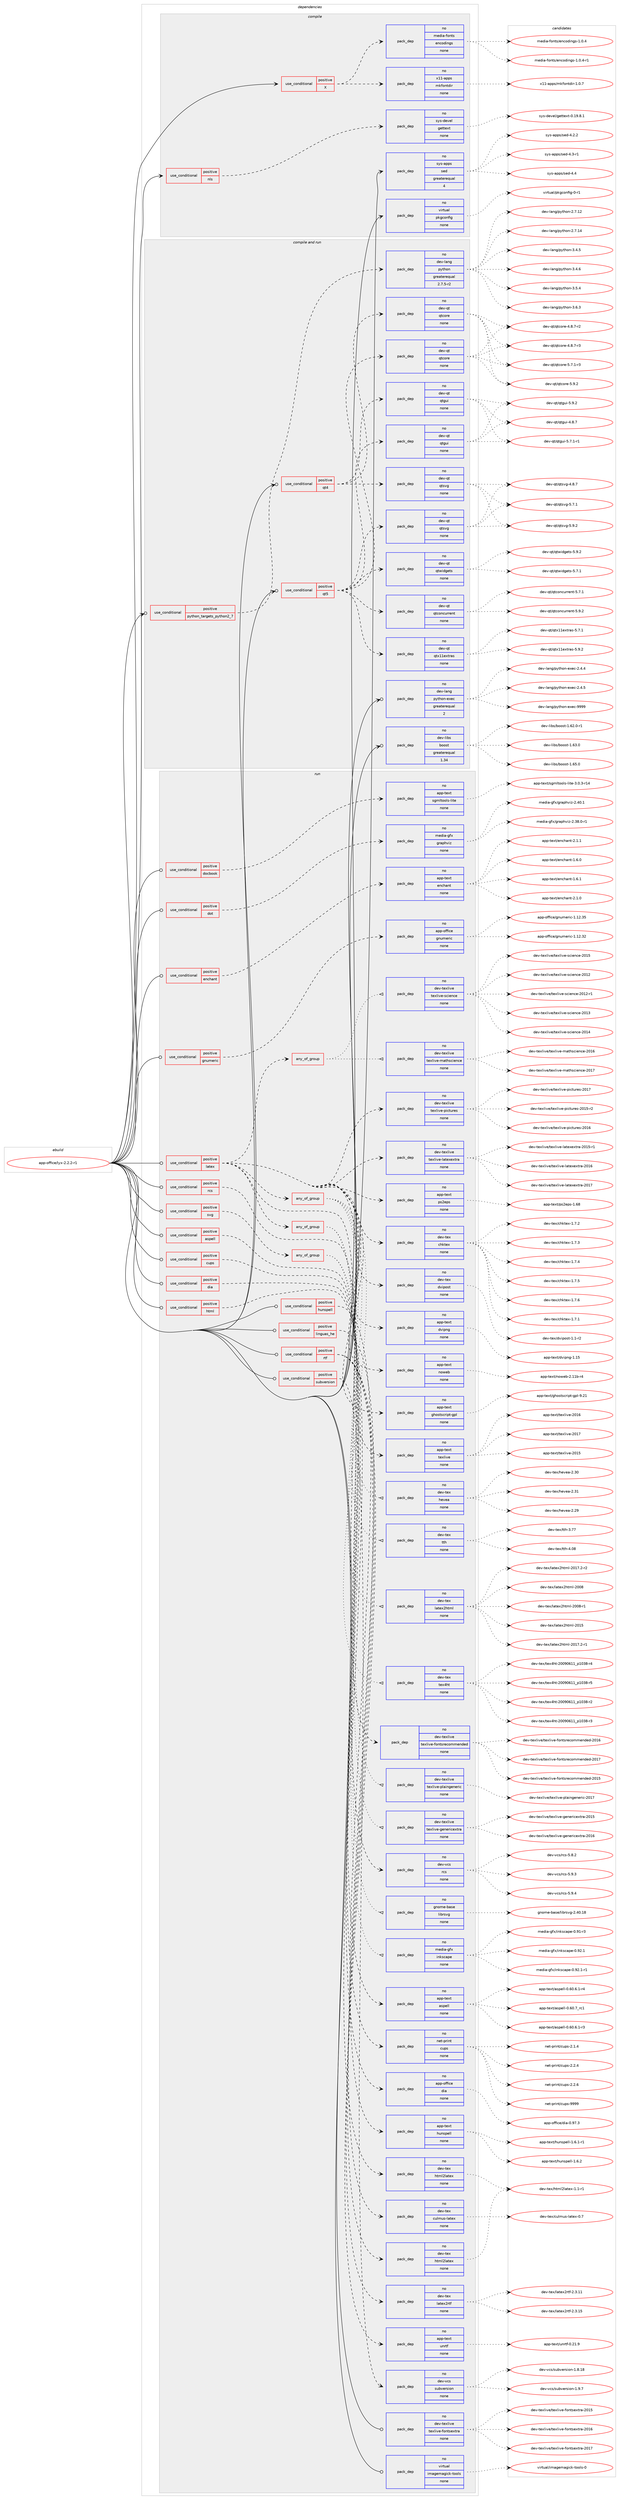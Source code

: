 digraph prolog {

# *************
# Graph options
# *************

newrank=true;
concentrate=true;
compound=true;
graph [rankdir=LR,fontname=Helvetica,fontsize=10,ranksep=1.5];#, ranksep=2.5, nodesep=0.2];
edge  [arrowhead=vee];
node  [fontname=Helvetica,fontsize=10];

# **********
# The ebuild
# **********

subgraph cluster_leftcol {
color=gray;
rank=same;
label=<<i>ebuild</i>>;
id [label="app-office/lyx-2.2.2-r1", color=red, width=4, href="../app-office/lyx-2.2.2-r1.svg"];
}

# ****************
# The dependencies
# ****************

subgraph cluster_midcol {
color=gray;
label=<<i>dependencies</i>>;
subgraph cluster_compile {
fillcolor="#eeeeee";
style=filled;
label=<<i>compile</i>>;
subgraph cond13557 {
dependency51737 [label=<<TABLE BORDER="0" CELLBORDER="1" CELLSPACING="0" CELLPADDING="4"><TR><TD ROWSPAN="3" CELLPADDING="10">use_conditional</TD></TR><TR><TD>positive</TD></TR><TR><TD>X</TD></TR></TABLE>>, shape=none, color=red];
subgraph pack37271 {
dependency51738 [label=<<TABLE BORDER="0" CELLBORDER="1" CELLSPACING="0" CELLPADDING="4" WIDTH="220"><TR><TD ROWSPAN="6" CELLPADDING="30">pack_dep</TD></TR><TR><TD WIDTH="110">no</TD></TR><TR><TD>x11-apps</TD></TR><TR><TD>mkfontdir</TD></TR><TR><TD>none</TD></TR><TR><TD></TD></TR></TABLE>>, shape=none, color=blue];
}
dependency51737:e -> dependency51738:w [weight=20,style="dashed",arrowhead="vee"];
subgraph pack37272 {
dependency51739 [label=<<TABLE BORDER="0" CELLBORDER="1" CELLSPACING="0" CELLPADDING="4" WIDTH="220"><TR><TD ROWSPAN="6" CELLPADDING="30">pack_dep</TD></TR><TR><TD WIDTH="110">no</TD></TR><TR><TD>media-fonts</TD></TR><TR><TD>encodings</TD></TR><TR><TD>none</TD></TR><TR><TD></TD></TR></TABLE>>, shape=none, color=blue];
}
dependency51737:e -> dependency51739:w [weight=20,style="dashed",arrowhead="vee"];
}
id:e -> dependency51737:w [weight=20,style="solid",arrowhead="vee"];
subgraph cond13558 {
dependency51740 [label=<<TABLE BORDER="0" CELLBORDER="1" CELLSPACING="0" CELLPADDING="4"><TR><TD ROWSPAN="3" CELLPADDING="10">use_conditional</TD></TR><TR><TD>positive</TD></TR><TR><TD>nls</TD></TR></TABLE>>, shape=none, color=red];
subgraph pack37273 {
dependency51741 [label=<<TABLE BORDER="0" CELLBORDER="1" CELLSPACING="0" CELLPADDING="4" WIDTH="220"><TR><TD ROWSPAN="6" CELLPADDING="30">pack_dep</TD></TR><TR><TD WIDTH="110">no</TD></TR><TR><TD>sys-devel</TD></TR><TR><TD>gettext</TD></TR><TR><TD>none</TD></TR><TR><TD></TD></TR></TABLE>>, shape=none, color=blue];
}
dependency51740:e -> dependency51741:w [weight=20,style="dashed",arrowhead="vee"];
}
id:e -> dependency51740:w [weight=20,style="solid",arrowhead="vee"];
subgraph pack37274 {
dependency51742 [label=<<TABLE BORDER="0" CELLBORDER="1" CELLSPACING="0" CELLPADDING="4" WIDTH="220"><TR><TD ROWSPAN="6" CELLPADDING="30">pack_dep</TD></TR><TR><TD WIDTH="110">no</TD></TR><TR><TD>sys-apps</TD></TR><TR><TD>sed</TD></TR><TR><TD>greaterequal</TD></TR><TR><TD>4</TD></TR></TABLE>>, shape=none, color=blue];
}
id:e -> dependency51742:w [weight=20,style="solid",arrowhead="vee"];
subgraph pack37275 {
dependency51743 [label=<<TABLE BORDER="0" CELLBORDER="1" CELLSPACING="0" CELLPADDING="4" WIDTH="220"><TR><TD ROWSPAN="6" CELLPADDING="30">pack_dep</TD></TR><TR><TD WIDTH="110">no</TD></TR><TR><TD>virtual</TD></TR><TR><TD>pkgconfig</TD></TR><TR><TD>none</TD></TR><TR><TD></TD></TR></TABLE>>, shape=none, color=blue];
}
id:e -> dependency51743:w [weight=20,style="solid",arrowhead="vee"];
}
subgraph cluster_compileandrun {
fillcolor="#eeeeee";
style=filled;
label=<<i>compile and run</i>>;
subgraph cond13559 {
dependency51744 [label=<<TABLE BORDER="0" CELLBORDER="1" CELLSPACING="0" CELLPADDING="4"><TR><TD ROWSPAN="3" CELLPADDING="10">use_conditional</TD></TR><TR><TD>positive</TD></TR><TR><TD>python_targets_python2_7</TD></TR></TABLE>>, shape=none, color=red];
subgraph pack37276 {
dependency51745 [label=<<TABLE BORDER="0" CELLBORDER="1" CELLSPACING="0" CELLPADDING="4" WIDTH="220"><TR><TD ROWSPAN="6" CELLPADDING="30">pack_dep</TD></TR><TR><TD WIDTH="110">no</TD></TR><TR><TD>dev-lang</TD></TR><TR><TD>python</TD></TR><TR><TD>greaterequal</TD></TR><TR><TD>2.7.5-r2</TD></TR></TABLE>>, shape=none, color=blue];
}
dependency51744:e -> dependency51745:w [weight=20,style="dashed",arrowhead="vee"];
}
id:e -> dependency51744:w [weight=20,style="solid",arrowhead="odotvee"];
subgraph cond13560 {
dependency51746 [label=<<TABLE BORDER="0" CELLBORDER="1" CELLSPACING="0" CELLPADDING="4"><TR><TD ROWSPAN="3" CELLPADDING="10">use_conditional</TD></TR><TR><TD>positive</TD></TR><TR><TD>qt4</TD></TR></TABLE>>, shape=none, color=red];
subgraph pack37277 {
dependency51747 [label=<<TABLE BORDER="0" CELLBORDER="1" CELLSPACING="0" CELLPADDING="4" WIDTH="220"><TR><TD ROWSPAN="6" CELLPADDING="30">pack_dep</TD></TR><TR><TD WIDTH="110">no</TD></TR><TR><TD>dev-qt</TD></TR><TR><TD>qtgui</TD></TR><TR><TD>none</TD></TR><TR><TD></TD></TR></TABLE>>, shape=none, color=blue];
}
dependency51746:e -> dependency51747:w [weight=20,style="dashed",arrowhead="vee"];
subgraph pack37278 {
dependency51748 [label=<<TABLE BORDER="0" CELLBORDER="1" CELLSPACING="0" CELLPADDING="4" WIDTH="220"><TR><TD ROWSPAN="6" CELLPADDING="30">pack_dep</TD></TR><TR><TD WIDTH="110">no</TD></TR><TR><TD>dev-qt</TD></TR><TR><TD>qtcore</TD></TR><TR><TD>none</TD></TR><TR><TD></TD></TR></TABLE>>, shape=none, color=blue];
}
dependency51746:e -> dependency51748:w [weight=20,style="dashed",arrowhead="vee"];
subgraph pack37279 {
dependency51749 [label=<<TABLE BORDER="0" CELLBORDER="1" CELLSPACING="0" CELLPADDING="4" WIDTH="220"><TR><TD ROWSPAN="6" CELLPADDING="30">pack_dep</TD></TR><TR><TD WIDTH="110">no</TD></TR><TR><TD>dev-qt</TD></TR><TR><TD>qtsvg</TD></TR><TR><TD>none</TD></TR><TR><TD></TD></TR></TABLE>>, shape=none, color=blue];
}
dependency51746:e -> dependency51749:w [weight=20,style="dashed",arrowhead="vee"];
}
id:e -> dependency51746:w [weight=20,style="solid",arrowhead="odotvee"];
subgraph cond13561 {
dependency51750 [label=<<TABLE BORDER="0" CELLBORDER="1" CELLSPACING="0" CELLPADDING="4"><TR><TD ROWSPAN="3" CELLPADDING="10">use_conditional</TD></TR><TR><TD>positive</TD></TR><TR><TD>qt5</TD></TR></TABLE>>, shape=none, color=red];
subgraph pack37280 {
dependency51751 [label=<<TABLE BORDER="0" CELLBORDER="1" CELLSPACING="0" CELLPADDING="4" WIDTH="220"><TR><TD ROWSPAN="6" CELLPADDING="30">pack_dep</TD></TR><TR><TD WIDTH="110">no</TD></TR><TR><TD>dev-qt</TD></TR><TR><TD>qtgui</TD></TR><TR><TD>none</TD></TR><TR><TD></TD></TR></TABLE>>, shape=none, color=blue];
}
dependency51750:e -> dependency51751:w [weight=20,style="dashed",arrowhead="vee"];
subgraph pack37281 {
dependency51752 [label=<<TABLE BORDER="0" CELLBORDER="1" CELLSPACING="0" CELLPADDING="4" WIDTH="220"><TR><TD ROWSPAN="6" CELLPADDING="30">pack_dep</TD></TR><TR><TD WIDTH="110">no</TD></TR><TR><TD>dev-qt</TD></TR><TR><TD>qtcore</TD></TR><TR><TD>none</TD></TR><TR><TD></TD></TR></TABLE>>, shape=none, color=blue];
}
dependency51750:e -> dependency51752:w [weight=20,style="dashed",arrowhead="vee"];
subgraph pack37282 {
dependency51753 [label=<<TABLE BORDER="0" CELLBORDER="1" CELLSPACING="0" CELLPADDING="4" WIDTH="220"><TR><TD ROWSPAN="6" CELLPADDING="30">pack_dep</TD></TR><TR><TD WIDTH="110">no</TD></TR><TR><TD>dev-qt</TD></TR><TR><TD>qtwidgets</TD></TR><TR><TD>none</TD></TR><TR><TD></TD></TR></TABLE>>, shape=none, color=blue];
}
dependency51750:e -> dependency51753:w [weight=20,style="dashed",arrowhead="vee"];
subgraph pack37283 {
dependency51754 [label=<<TABLE BORDER="0" CELLBORDER="1" CELLSPACING="0" CELLPADDING="4" WIDTH="220"><TR><TD ROWSPAN="6" CELLPADDING="30">pack_dep</TD></TR><TR><TD WIDTH="110">no</TD></TR><TR><TD>dev-qt</TD></TR><TR><TD>qtx11extras</TD></TR><TR><TD>none</TD></TR><TR><TD></TD></TR></TABLE>>, shape=none, color=blue];
}
dependency51750:e -> dependency51754:w [weight=20,style="dashed",arrowhead="vee"];
subgraph pack37284 {
dependency51755 [label=<<TABLE BORDER="0" CELLBORDER="1" CELLSPACING="0" CELLPADDING="4" WIDTH="220"><TR><TD ROWSPAN="6" CELLPADDING="30">pack_dep</TD></TR><TR><TD WIDTH="110">no</TD></TR><TR><TD>dev-qt</TD></TR><TR><TD>qtsvg</TD></TR><TR><TD>none</TD></TR><TR><TD></TD></TR></TABLE>>, shape=none, color=blue];
}
dependency51750:e -> dependency51755:w [weight=20,style="dashed",arrowhead="vee"];
subgraph pack37285 {
dependency51756 [label=<<TABLE BORDER="0" CELLBORDER="1" CELLSPACING="0" CELLPADDING="4" WIDTH="220"><TR><TD ROWSPAN="6" CELLPADDING="30">pack_dep</TD></TR><TR><TD WIDTH="110">no</TD></TR><TR><TD>dev-qt</TD></TR><TR><TD>qtconcurrent</TD></TR><TR><TD>none</TD></TR><TR><TD></TD></TR></TABLE>>, shape=none, color=blue];
}
dependency51750:e -> dependency51756:w [weight=20,style="dashed",arrowhead="vee"];
}
id:e -> dependency51750:w [weight=20,style="solid",arrowhead="odotvee"];
subgraph pack37286 {
dependency51757 [label=<<TABLE BORDER="0" CELLBORDER="1" CELLSPACING="0" CELLPADDING="4" WIDTH="220"><TR><TD ROWSPAN="6" CELLPADDING="30">pack_dep</TD></TR><TR><TD WIDTH="110">no</TD></TR><TR><TD>dev-lang</TD></TR><TR><TD>python-exec</TD></TR><TR><TD>greaterequal</TD></TR><TR><TD>2</TD></TR></TABLE>>, shape=none, color=blue];
}
id:e -> dependency51757:w [weight=20,style="solid",arrowhead="odotvee"];
subgraph pack37287 {
dependency51758 [label=<<TABLE BORDER="0" CELLBORDER="1" CELLSPACING="0" CELLPADDING="4" WIDTH="220"><TR><TD ROWSPAN="6" CELLPADDING="30">pack_dep</TD></TR><TR><TD WIDTH="110">no</TD></TR><TR><TD>dev-libs</TD></TR><TR><TD>boost</TD></TR><TR><TD>greaterequal</TD></TR><TR><TD>1.34</TD></TR></TABLE>>, shape=none, color=blue];
}
id:e -> dependency51758:w [weight=20,style="solid",arrowhead="odotvee"];
}
subgraph cluster_run {
fillcolor="#eeeeee";
style=filled;
label=<<i>run</i>>;
subgraph cond13562 {
dependency51759 [label=<<TABLE BORDER="0" CELLBORDER="1" CELLSPACING="0" CELLPADDING="4"><TR><TD ROWSPAN="3" CELLPADDING="10">use_conditional</TD></TR><TR><TD>positive</TD></TR><TR><TD>aspell</TD></TR></TABLE>>, shape=none, color=red];
subgraph pack37288 {
dependency51760 [label=<<TABLE BORDER="0" CELLBORDER="1" CELLSPACING="0" CELLPADDING="4" WIDTH="220"><TR><TD ROWSPAN="6" CELLPADDING="30">pack_dep</TD></TR><TR><TD WIDTH="110">no</TD></TR><TR><TD>app-text</TD></TR><TR><TD>aspell</TD></TR><TR><TD>none</TD></TR><TR><TD></TD></TR></TABLE>>, shape=none, color=blue];
}
dependency51759:e -> dependency51760:w [weight=20,style="dashed",arrowhead="vee"];
}
id:e -> dependency51759:w [weight=20,style="solid",arrowhead="odot"];
subgraph cond13563 {
dependency51761 [label=<<TABLE BORDER="0" CELLBORDER="1" CELLSPACING="0" CELLPADDING="4"><TR><TD ROWSPAN="3" CELLPADDING="10">use_conditional</TD></TR><TR><TD>positive</TD></TR><TR><TD>cups</TD></TR></TABLE>>, shape=none, color=red];
subgraph pack37289 {
dependency51762 [label=<<TABLE BORDER="0" CELLBORDER="1" CELLSPACING="0" CELLPADDING="4" WIDTH="220"><TR><TD ROWSPAN="6" CELLPADDING="30">pack_dep</TD></TR><TR><TD WIDTH="110">no</TD></TR><TR><TD>net-print</TD></TR><TR><TD>cups</TD></TR><TR><TD>none</TD></TR><TR><TD></TD></TR></TABLE>>, shape=none, color=blue];
}
dependency51761:e -> dependency51762:w [weight=20,style="dashed",arrowhead="vee"];
}
id:e -> dependency51761:w [weight=20,style="solid",arrowhead="odot"];
subgraph cond13564 {
dependency51763 [label=<<TABLE BORDER="0" CELLBORDER="1" CELLSPACING="0" CELLPADDING="4"><TR><TD ROWSPAN="3" CELLPADDING="10">use_conditional</TD></TR><TR><TD>positive</TD></TR><TR><TD>dia</TD></TR></TABLE>>, shape=none, color=red];
subgraph pack37290 {
dependency51764 [label=<<TABLE BORDER="0" CELLBORDER="1" CELLSPACING="0" CELLPADDING="4" WIDTH="220"><TR><TD ROWSPAN="6" CELLPADDING="30">pack_dep</TD></TR><TR><TD WIDTH="110">no</TD></TR><TR><TD>app-office</TD></TR><TR><TD>dia</TD></TR><TR><TD>none</TD></TR><TR><TD></TD></TR></TABLE>>, shape=none, color=blue];
}
dependency51763:e -> dependency51764:w [weight=20,style="dashed",arrowhead="vee"];
}
id:e -> dependency51763:w [weight=20,style="solid",arrowhead="odot"];
subgraph cond13565 {
dependency51765 [label=<<TABLE BORDER="0" CELLBORDER="1" CELLSPACING="0" CELLPADDING="4"><TR><TD ROWSPAN="3" CELLPADDING="10">use_conditional</TD></TR><TR><TD>positive</TD></TR><TR><TD>docbook</TD></TR></TABLE>>, shape=none, color=red];
subgraph pack37291 {
dependency51766 [label=<<TABLE BORDER="0" CELLBORDER="1" CELLSPACING="0" CELLPADDING="4" WIDTH="220"><TR><TD ROWSPAN="6" CELLPADDING="30">pack_dep</TD></TR><TR><TD WIDTH="110">no</TD></TR><TR><TD>app-text</TD></TR><TR><TD>sgmltools-lite</TD></TR><TR><TD>none</TD></TR><TR><TD></TD></TR></TABLE>>, shape=none, color=blue];
}
dependency51765:e -> dependency51766:w [weight=20,style="dashed",arrowhead="vee"];
}
id:e -> dependency51765:w [weight=20,style="solid",arrowhead="odot"];
subgraph cond13566 {
dependency51767 [label=<<TABLE BORDER="0" CELLBORDER="1" CELLSPACING="0" CELLPADDING="4"><TR><TD ROWSPAN="3" CELLPADDING="10">use_conditional</TD></TR><TR><TD>positive</TD></TR><TR><TD>dot</TD></TR></TABLE>>, shape=none, color=red];
subgraph pack37292 {
dependency51768 [label=<<TABLE BORDER="0" CELLBORDER="1" CELLSPACING="0" CELLPADDING="4" WIDTH="220"><TR><TD ROWSPAN="6" CELLPADDING="30">pack_dep</TD></TR><TR><TD WIDTH="110">no</TD></TR><TR><TD>media-gfx</TD></TR><TR><TD>graphviz</TD></TR><TR><TD>none</TD></TR><TR><TD></TD></TR></TABLE>>, shape=none, color=blue];
}
dependency51767:e -> dependency51768:w [weight=20,style="dashed",arrowhead="vee"];
}
id:e -> dependency51767:w [weight=20,style="solid",arrowhead="odot"];
subgraph cond13567 {
dependency51769 [label=<<TABLE BORDER="0" CELLBORDER="1" CELLSPACING="0" CELLPADDING="4"><TR><TD ROWSPAN="3" CELLPADDING="10">use_conditional</TD></TR><TR><TD>positive</TD></TR><TR><TD>enchant</TD></TR></TABLE>>, shape=none, color=red];
subgraph pack37293 {
dependency51770 [label=<<TABLE BORDER="0" CELLBORDER="1" CELLSPACING="0" CELLPADDING="4" WIDTH="220"><TR><TD ROWSPAN="6" CELLPADDING="30">pack_dep</TD></TR><TR><TD WIDTH="110">no</TD></TR><TR><TD>app-text</TD></TR><TR><TD>enchant</TD></TR><TR><TD>none</TD></TR><TR><TD></TD></TR></TABLE>>, shape=none, color=blue];
}
dependency51769:e -> dependency51770:w [weight=20,style="dashed",arrowhead="vee"];
}
id:e -> dependency51769:w [weight=20,style="solid",arrowhead="odot"];
subgraph cond13568 {
dependency51771 [label=<<TABLE BORDER="0" CELLBORDER="1" CELLSPACING="0" CELLPADDING="4"><TR><TD ROWSPAN="3" CELLPADDING="10">use_conditional</TD></TR><TR><TD>positive</TD></TR><TR><TD>gnumeric</TD></TR></TABLE>>, shape=none, color=red];
subgraph pack37294 {
dependency51772 [label=<<TABLE BORDER="0" CELLBORDER="1" CELLSPACING="0" CELLPADDING="4" WIDTH="220"><TR><TD ROWSPAN="6" CELLPADDING="30">pack_dep</TD></TR><TR><TD WIDTH="110">no</TD></TR><TR><TD>app-office</TD></TR><TR><TD>gnumeric</TD></TR><TR><TD>none</TD></TR><TR><TD></TD></TR></TABLE>>, shape=none, color=blue];
}
dependency51771:e -> dependency51772:w [weight=20,style="dashed",arrowhead="vee"];
}
id:e -> dependency51771:w [weight=20,style="solid",arrowhead="odot"];
subgraph cond13569 {
dependency51773 [label=<<TABLE BORDER="0" CELLBORDER="1" CELLSPACING="0" CELLPADDING="4"><TR><TD ROWSPAN="3" CELLPADDING="10">use_conditional</TD></TR><TR><TD>positive</TD></TR><TR><TD>html</TD></TR></TABLE>>, shape=none, color=red];
subgraph pack37295 {
dependency51774 [label=<<TABLE BORDER="0" CELLBORDER="1" CELLSPACING="0" CELLPADDING="4" WIDTH="220"><TR><TD ROWSPAN="6" CELLPADDING="30">pack_dep</TD></TR><TR><TD WIDTH="110">no</TD></TR><TR><TD>dev-tex</TD></TR><TR><TD>html2latex</TD></TR><TR><TD>none</TD></TR><TR><TD></TD></TR></TABLE>>, shape=none, color=blue];
}
dependency51773:e -> dependency51774:w [weight=20,style="dashed",arrowhead="vee"];
}
id:e -> dependency51773:w [weight=20,style="solid",arrowhead="odot"];
subgraph cond13570 {
dependency51775 [label=<<TABLE BORDER="0" CELLBORDER="1" CELLSPACING="0" CELLPADDING="4"><TR><TD ROWSPAN="3" CELLPADDING="10">use_conditional</TD></TR><TR><TD>positive</TD></TR><TR><TD>hunspell</TD></TR></TABLE>>, shape=none, color=red];
subgraph pack37296 {
dependency51776 [label=<<TABLE BORDER="0" CELLBORDER="1" CELLSPACING="0" CELLPADDING="4" WIDTH="220"><TR><TD ROWSPAN="6" CELLPADDING="30">pack_dep</TD></TR><TR><TD WIDTH="110">no</TD></TR><TR><TD>app-text</TD></TR><TR><TD>hunspell</TD></TR><TR><TD>none</TD></TR><TR><TD></TD></TR></TABLE>>, shape=none, color=blue];
}
dependency51775:e -> dependency51776:w [weight=20,style="dashed",arrowhead="vee"];
}
id:e -> dependency51775:w [weight=20,style="solid",arrowhead="odot"];
subgraph cond13571 {
dependency51777 [label=<<TABLE BORDER="0" CELLBORDER="1" CELLSPACING="0" CELLPADDING="4"><TR><TD ROWSPAN="3" CELLPADDING="10">use_conditional</TD></TR><TR><TD>positive</TD></TR><TR><TD>latex</TD></TR></TABLE>>, shape=none, color=red];
subgraph pack37297 {
dependency51778 [label=<<TABLE BORDER="0" CELLBORDER="1" CELLSPACING="0" CELLPADDING="4" WIDTH="220"><TR><TD ROWSPAN="6" CELLPADDING="30">pack_dep</TD></TR><TR><TD WIDTH="110">no</TD></TR><TR><TD>app-text</TD></TR><TR><TD>texlive</TD></TR><TR><TD>none</TD></TR><TR><TD></TD></TR></TABLE>>, shape=none, color=blue];
}
dependency51777:e -> dependency51778:w [weight=20,style="dashed",arrowhead="vee"];
subgraph pack37298 {
dependency51779 [label=<<TABLE BORDER="0" CELLBORDER="1" CELLSPACING="0" CELLPADDING="4" WIDTH="220"><TR><TD ROWSPAN="6" CELLPADDING="30">pack_dep</TD></TR><TR><TD WIDTH="110">no</TD></TR><TR><TD>app-text</TD></TR><TR><TD>ghostscript-gpl</TD></TR><TR><TD>none</TD></TR><TR><TD></TD></TR></TABLE>>, shape=none, color=blue];
}
dependency51777:e -> dependency51779:w [weight=20,style="dashed",arrowhead="vee"];
subgraph pack37299 {
dependency51780 [label=<<TABLE BORDER="0" CELLBORDER="1" CELLSPACING="0" CELLPADDING="4" WIDTH="220"><TR><TD ROWSPAN="6" CELLPADDING="30">pack_dep</TD></TR><TR><TD WIDTH="110">no</TD></TR><TR><TD>app-text</TD></TR><TR><TD>noweb</TD></TR><TR><TD>none</TD></TR><TR><TD></TD></TR></TABLE>>, shape=none, color=blue];
}
dependency51777:e -> dependency51780:w [weight=20,style="dashed",arrowhead="vee"];
subgraph pack37300 {
dependency51781 [label=<<TABLE BORDER="0" CELLBORDER="1" CELLSPACING="0" CELLPADDING="4" WIDTH="220"><TR><TD ROWSPAN="6" CELLPADDING="30">pack_dep</TD></TR><TR><TD WIDTH="110">no</TD></TR><TR><TD>app-text</TD></TR><TR><TD>dvipng</TD></TR><TR><TD>none</TD></TR><TR><TD></TD></TR></TABLE>>, shape=none, color=blue];
}
dependency51777:e -> dependency51781:w [weight=20,style="dashed",arrowhead="vee"];
subgraph pack37301 {
dependency51782 [label=<<TABLE BORDER="0" CELLBORDER="1" CELLSPACING="0" CELLPADDING="4" WIDTH="220"><TR><TD ROWSPAN="6" CELLPADDING="30">pack_dep</TD></TR><TR><TD WIDTH="110">no</TD></TR><TR><TD>dev-tex</TD></TR><TR><TD>dvipost</TD></TR><TR><TD>none</TD></TR><TR><TD></TD></TR></TABLE>>, shape=none, color=blue];
}
dependency51777:e -> dependency51782:w [weight=20,style="dashed",arrowhead="vee"];
subgraph pack37302 {
dependency51783 [label=<<TABLE BORDER="0" CELLBORDER="1" CELLSPACING="0" CELLPADDING="4" WIDTH="220"><TR><TD ROWSPAN="6" CELLPADDING="30">pack_dep</TD></TR><TR><TD WIDTH="110">no</TD></TR><TR><TD>dev-tex</TD></TR><TR><TD>chktex</TD></TR><TR><TD>none</TD></TR><TR><TD></TD></TR></TABLE>>, shape=none, color=blue];
}
dependency51777:e -> dependency51783:w [weight=20,style="dashed",arrowhead="vee"];
subgraph pack37303 {
dependency51784 [label=<<TABLE BORDER="0" CELLBORDER="1" CELLSPACING="0" CELLPADDING="4" WIDTH="220"><TR><TD ROWSPAN="6" CELLPADDING="30">pack_dep</TD></TR><TR><TD WIDTH="110">no</TD></TR><TR><TD>app-text</TD></TR><TR><TD>ps2eps</TD></TR><TR><TD>none</TD></TR><TR><TD></TD></TR></TABLE>>, shape=none, color=blue];
}
dependency51777:e -> dependency51784:w [weight=20,style="dashed",arrowhead="vee"];
subgraph pack37304 {
dependency51785 [label=<<TABLE BORDER="0" CELLBORDER="1" CELLSPACING="0" CELLPADDING="4" WIDTH="220"><TR><TD ROWSPAN="6" CELLPADDING="30">pack_dep</TD></TR><TR><TD WIDTH="110">no</TD></TR><TR><TD>dev-texlive</TD></TR><TR><TD>texlive-latexextra</TD></TR><TR><TD>none</TD></TR><TR><TD></TD></TR></TABLE>>, shape=none, color=blue];
}
dependency51777:e -> dependency51785:w [weight=20,style="dashed",arrowhead="vee"];
subgraph pack37305 {
dependency51786 [label=<<TABLE BORDER="0" CELLBORDER="1" CELLSPACING="0" CELLPADDING="4" WIDTH="220"><TR><TD ROWSPAN="6" CELLPADDING="30">pack_dep</TD></TR><TR><TD WIDTH="110">no</TD></TR><TR><TD>dev-texlive</TD></TR><TR><TD>texlive-pictures</TD></TR><TR><TD>none</TD></TR><TR><TD></TD></TR></TABLE>>, shape=none, color=blue];
}
dependency51777:e -> dependency51786:w [weight=20,style="dashed",arrowhead="vee"];
subgraph any887 {
dependency51787 [label=<<TABLE BORDER="0" CELLBORDER="1" CELLSPACING="0" CELLPADDING="4"><TR><TD CELLPADDING="10">any_of_group</TD></TR></TABLE>>, shape=none, color=red];subgraph pack37306 {
dependency51788 [label=<<TABLE BORDER="0" CELLBORDER="1" CELLSPACING="0" CELLPADDING="4" WIDTH="220"><TR><TD ROWSPAN="6" CELLPADDING="30">pack_dep</TD></TR><TR><TD WIDTH="110">no</TD></TR><TR><TD>dev-texlive</TD></TR><TR><TD>texlive-mathscience</TD></TR><TR><TD>none</TD></TR><TR><TD></TD></TR></TABLE>>, shape=none, color=blue];
}
dependency51787:e -> dependency51788:w [weight=20,style="dotted",arrowhead="oinv"];
subgraph pack37307 {
dependency51789 [label=<<TABLE BORDER="0" CELLBORDER="1" CELLSPACING="0" CELLPADDING="4" WIDTH="220"><TR><TD ROWSPAN="6" CELLPADDING="30">pack_dep</TD></TR><TR><TD WIDTH="110">no</TD></TR><TR><TD>dev-texlive</TD></TR><TR><TD>texlive-science</TD></TR><TR><TD>none</TD></TR><TR><TD></TD></TR></TABLE>>, shape=none, color=blue];
}
dependency51787:e -> dependency51789:w [weight=20,style="dotted",arrowhead="oinv"];
}
dependency51777:e -> dependency51787:w [weight=20,style="dashed",arrowhead="vee"];
subgraph any888 {
dependency51790 [label=<<TABLE BORDER="0" CELLBORDER="1" CELLSPACING="0" CELLPADDING="4"><TR><TD CELLPADDING="10">any_of_group</TD></TR></TABLE>>, shape=none, color=red];subgraph pack37308 {
dependency51791 [label=<<TABLE BORDER="0" CELLBORDER="1" CELLSPACING="0" CELLPADDING="4" WIDTH="220"><TR><TD ROWSPAN="6" CELLPADDING="30">pack_dep</TD></TR><TR><TD WIDTH="110">no</TD></TR><TR><TD>dev-texlive</TD></TR><TR><TD>texlive-plaingeneric</TD></TR><TR><TD>none</TD></TR><TR><TD></TD></TR></TABLE>>, shape=none, color=blue];
}
dependency51790:e -> dependency51791:w [weight=20,style="dotted",arrowhead="oinv"];
subgraph pack37309 {
dependency51792 [label=<<TABLE BORDER="0" CELLBORDER="1" CELLSPACING="0" CELLPADDING="4" WIDTH="220"><TR><TD ROWSPAN="6" CELLPADDING="30">pack_dep</TD></TR><TR><TD WIDTH="110">no</TD></TR><TR><TD>dev-texlive</TD></TR><TR><TD>texlive-genericextra</TD></TR><TR><TD>none</TD></TR><TR><TD></TD></TR></TABLE>>, shape=none, color=blue];
}
dependency51790:e -> dependency51792:w [weight=20,style="dotted",arrowhead="oinv"];
}
dependency51777:e -> dependency51790:w [weight=20,style="dashed",arrowhead="vee"];
subgraph pack37310 {
dependency51793 [label=<<TABLE BORDER="0" CELLBORDER="1" CELLSPACING="0" CELLPADDING="4" WIDTH="220"><TR><TD ROWSPAN="6" CELLPADDING="30">pack_dep</TD></TR><TR><TD WIDTH="110">no</TD></TR><TR><TD>dev-texlive</TD></TR><TR><TD>texlive-fontsrecommended</TD></TR><TR><TD>none</TD></TR><TR><TD></TD></TR></TABLE>>, shape=none, color=blue];
}
dependency51777:e -> dependency51793:w [weight=20,style="dashed",arrowhead="vee"];
subgraph any889 {
dependency51794 [label=<<TABLE BORDER="0" CELLBORDER="1" CELLSPACING="0" CELLPADDING="4"><TR><TD CELLPADDING="10">any_of_group</TD></TR></TABLE>>, shape=none, color=red];subgraph pack37311 {
dependency51795 [label=<<TABLE BORDER="0" CELLBORDER="1" CELLSPACING="0" CELLPADDING="4" WIDTH="220"><TR><TD ROWSPAN="6" CELLPADDING="30">pack_dep</TD></TR><TR><TD WIDTH="110">no</TD></TR><TR><TD>dev-tex</TD></TR><TR><TD>latex2html</TD></TR><TR><TD>none</TD></TR><TR><TD></TD></TR></TABLE>>, shape=none, color=blue];
}
dependency51794:e -> dependency51795:w [weight=20,style="dotted",arrowhead="oinv"];
subgraph pack37312 {
dependency51796 [label=<<TABLE BORDER="0" CELLBORDER="1" CELLSPACING="0" CELLPADDING="4" WIDTH="220"><TR><TD ROWSPAN="6" CELLPADDING="30">pack_dep</TD></TR><TR><TD WIDTH="110">no</TD></TR><TR><TD>dev-tex</TD></TR><TR><TD>tth</TD></TR><TR><TD>none</TD></TR><TR><TD></TD></TR></TABLE>>, shape=none, color=blue];
}
dependency51794:e -> dependency51796:w [weight=20,style="dotted",arrowhead="oinv"];
subgraph pack37313 {
dependency51797 [label=<<TABLE BORDER="0" CELLBORDER="1" CELLSPACING="0" CELLPADDING="4" WIDTH="220"><TR><TD ROWSPAN="6" CELLPADDING="30">pack_dep</TD></TR><TR><TD WIDTH="110">no</TD></TR><TR><TD>dev-tex</TD></TR><TR><TD>hevea</TD></TR><TR><TD>none</TD></TR><TR><TD></TD></TR></TABLE>>, shape=none, color=blue];
}
dependency51794:e -> dependency51797:w [weight=20,style="dotted",arrowhead="oinv"];
subgraph pack37314 {
dependency51798 [label=<<TABLE BORDER="0" CELLBORDER="1" CELLSPACING="0" CELLPADDING="4" WIDTH="220"><TR><TD ROWSPAN="6" CELLPADDING="30">pack_dep</TD></TR><TR><TD WIDTH="110">no</TD></TR><TR><TD>dev-tex</TD></TR><TR><TD>tex4ht</TD></TR><TR><TD>none</TD></TR><TR><TD></TD></TR></TABLE>>, shape=none, color=blue];
}
dependency51794:e -> dependency51798:w [weight=20,style="dotted",arrowhead="oinv"];
}
dependency51777:e -> dependency51794:w [weight=20,style="dashed",arrowhead="vee"];
}
id:e -> dependency51777:w [weight=20,style="solid",arrowhead="odot"];
subgraph cond13572 {
dependency51799 [label=<<TABLE BORDER="0" CELLBORDER="1" CELLSPACING="0" CELLPADDING="4"><TR><TD ROWSPAN="3" CELLPADDING="10">use_conditional</TD></TR><TR><TD>positive</TD></TR><TR><TD>linguas_he</TD></TR></TABLE>>, shape=none, color=red];
subgraph pack37315 {
dependency51800 [label=<<TABLE BORDER="0" CELLBORDER="1" CELLSPACING="0" CELLPADDING="4" WIDTH="220"><TR><TD ROWSPAN="6" CELLPADDING="30">pack_dep</TD></TR><TR><TD WIDTH="110">no</TD></TR><TR><TD>dev-tex</TD></TR><TR><TD>culmus-latex</TD></TR><TR><TD>none</TD></TR><TR><TD></TD></TR></TABLE>>, shape=none, color=blue];
}
dependency51799:e -> dependency51800:w [weight=20,style="dashed",arrowhead="vee"];
}
id:e -> dependency51799:w [weight=20,style="solid",arrowhead="odot"];
subgraph cond13573 {
dependency51801 [label=<<TABLE BORDER="0" CELLBORDER="1" CELLSPACING="0" CELLPADDING="4"><TR><TD ROWSPAN="3" CELLPADDING="10">use_conditional</TD></TR><TR><TD>positive</TD></TR><TR><TD>rcs</TD></TR></TABLE>>, shape=none, color=red];
subgraph pack37316 {
dependency51802 [label=<<TABLE BORDER="0" CELLBORDER="1" CELLSPACING="0" CELLPADDING="4" WIDTH="220"><TR><TD ROWSPAN="6" CELLPADDING="30">pack_dep</TD></TR><TR><TD WIDTH="110">no</TD></TR><TR><TD>dev-vcs</TD></TR><TR><TD>rcs</TD></TR><TR><TD>none</TD></TR><TR><TD></TD></TR></TABLE>>, shape=none, color=blue];
}
dependency51801:e -> dependency51802:w [weight=20,style="dashed",arrowhead="vee"];
}
id:e -> dependency51801:w [weight=20,style="solid",arrowhead="odot"];
subgraph cond13574 {
dependency51803 [label=<<TABLE BORDER="0" CELLBORDER="1" CELLSPACING="0" CELLPADDING="4"><TR><TD ROWSPAN="3" CELLPADDING="10">use_conditional</TD></TR><TR><TD>positive</TD></TR><TR><TD>rtf</TD></TR></TABLE>>, shape=none, color=red];
subgraph pack37317 {
dependency51804 [label=<<TABLE BORDER="0" CELLBORDER="1" CELLSPACING="0" CELLPADDING="4" WIDTH="220"><TR><TD ROWSPAN="6" CELLPADDING="30">pack_dep</TD></TR><TR><TD WIDTH="110">no</TD></TR><TR><TD>dev-tex</TD></TR><TR><TD>latex2rtf</TD></TR><TR><TD>none</TD></TR><TR><TD></TD></TR></TABLE>>, shape=none, color=blue];
}
dependency51803:e -> dependency51804:w [weight=20,style="dashed",arrowhead="vee"];
subgraph pack37318 {
dependency51805 [label=<<TABLE BORDER="0" CELLBORDER="1" CELLSPACING="0" CELLPADDING="4" WIDTH="220"><TR><TD ROWSPAN="6" CELLPADDING="30">pack_dep</TD></TR><TR><TD WIDTH="110">no</TD></TR><TR><TD>app-text</TD></TR><TR><TD>unrtf</TD></TR><TR><TD>none</TD></TR><TR><TD></TD></TR></TABLE>>, shape=none, color=blue];
}
dependency51803:e -> dependency51805:w [weight=20,style="dashed",arrowhead="vee"];
subgraph pack37319 {
dependency51806 [label=<<TABLE BORDER="0" CELLBORDER="1" CELLSPACING="0" CELLPADDING="4" WIDTH="220"><TR><TD ROWSPAN="6" CELLPADDING="30">pack_dep</TD></TR><TR><TD WIDTH="110">no</TD></TR><TR><TD>dev-tex</TD></TR><TR><TD>html2latex</TD></TR><TR><TD>none</TD></TR><TR><TD></TD></TR></TABLE>>, shape=none, color=blue];
}
dependency51803:e -> dependency51806:w [weight=20,style="dashed",arrowhead="vee"];
}
id:e -> dependency51803:w [weight=20,style="solid",arrowhead="odot"];
subgraph cond13575 {
dependency51807 [label=<<TABLE BORDER="0" CELLBORDER="1" CELLSPACING="0" CELLPADDING="4"><TR><TD ROWSPAN="3" CELLPADDING="10">use_conditional</TD></TR><TR><TD>positive</TD></TR><TR><TD>subversion</TD></TR></TABLE>>, shape=none, color=red];
subgraph pack37320 {
dependency51808 [label=<<TABLE BORDER="0" CELLBORDER="1" CELLSPACING="0" CELLPADDING="4" WIDTH="220"><TR><TD ROWSPAN="6" CELLPADDING="30">pack_dep</TD></TR><TR><TD WIDTH="110">no</TD></TR><TR><TD>dev-vcs</TD></TR><TR><TD>subversion</TD></TR><TR><TD>none</TD></TR><TR><TD></TD></TR></TABLE>>, shape=none, color=blue];
}
dependency51807:e -> dependency51808:w [weight=20,style="dashed",arrowhead="vee"];
}
id:e -> dependency51807:w [weight=20,style="solid",arrowhead="odot"];
subgraph cond13576 {
dependency51809 [label=<<TABLE BORDER="0" CELLBORDER="1" CELLSPACING="0" CELLPADDING="4"><TR><TD ROWSPAN="3" CELLPADDING="10">use_conditional</TD></TR><TR><TD>positive</TD></TR><TR><TD>svg</TD></TR></TABLE>>, shape=none, color=red];
subgraph any890 {
dependency51810 [label=<<TABLE BORDER="0" CELLBORDER="1" CELLSPACING="0" CELLPADDING="4"><TR><TD CELLPADDING="10">any_of_group</TD></TR></TABLE>>, shape=none, color=red];subgraph pack37321 {
dependency51811 [label=<<TABLE BORDER="0" CELLBORDER="1" CELLSPACING="0" CELLPADDING="4" WIDTH="220"><TR><TD ROWSPAN="6" CELLPADDING="30">pack_dep</TD></TR><TR><TD WIDTH="110">no</TD></TR><TR><TD>gnome-base</TD></TR><TR><TD>librsvg</TD></TR><TR><TD>none</TD></TR><TR><TD></TD></TR></TABLE>>, shape=none, color=blue];
}
dependency51810:e -> dependency51811:w [weight=20,style="dotted",arrowhead="oinv"];
subgraph pack37322 {
dependency51812 [label=<<TABLE BORDER="0" CELLBORDER="1" CELLSPACING="0" CELLPADDING="4" WIDTH="220"><TR><TD ROWSPAN="6" CELLPADDING="30">pack_dep</TD></TR><TR><TD WIDTH="110">no</TD></TR><TR><TD>media-gfx</TD></TR><TR><TD>inkscape</TD></TR><TR><TD>none</TD></TR><TR><TD></TD></TR></TABLE>>, shape=none, color=blue];
}
dependency51810:e -> dependency51812:w [weight=20,style="dotted",arrowhead="oinv"];
}
dependency51809:e -> dependency51810:w [weight=20,style="dashed",arrowhead="vee"];
}
id:e -> dependency51809:w [weight=20,style="solid",arrowhead="odot"];
subgraph pack37323 {
dependency51813 [label=<<TABLE BORDER="0" CELLBORDER="1" CELLSPACING="0" CELLPADDING="4" WIDTH="220"><TR><TD ROWSPAN="6" CELLPADDING="30">pack_dep</TD></TR><TR><TD WIDTH="110">no</TD></TR><TR><TD>dev-texlive</TD></TR><TR><TD>texlive-fontsextra</TD></TR><TR><TD>none</TD></TR><TR><TD></TD></TR></TABLE>>, shape=none, color=blue];
}
id:e -> dependency51813:w [weight=20,style="solid",arrowhead="odot"];
subgraph pack37324 {
dependency51814 [label=<<TABLE BORDER="0" CELLBORDER="1" CELLSPACING="0" CELLPADDING="4" WIDTH="220"><TR><TD ROWSPAN="6" CELLPADDING="30">pack_dep</TD></TR><TR><TD WIDTH="110">no</TD></TR><TR><TD>virtual</TD></TR><TR><TD>imagemagick-tools</TD></TR><TR><TD>none</TD></TR><TR><TD></TD></TR></TABLE>>, shape=none, color=blue];
}
id:e -> dependency51814:w [weight=20,style="solid",arrowhead="odot"];
}
}

# **************
# The candidates
# **************

subgraph cluster_choices {
rank=same;
color=gray;
label=<<i>candidates</i>>;

subgraph choice37271 {
color=black;
nodesep=1;
choice1204949459711211211547109107102111110116100105114454946484655 [label="x11-apps/mkfontdir-1.0.7", color=red, width=4,href="../x11-apps/mkfontdir-1.0.7.svg"];
dependency51738:e -> choice1204949459711211211547109107102111110116100105114454946484655:w [style=dotted,weight="100"];
}
subgraph choice37272 {
color=black;
nodesep=1;
choice10910110010597451021111101161154710111099111100105110103115454946484652 [label="media-fonts/encodings-1.0.4", color=red, width=4,href="../media-fonts/encodings-1.0.4.svg"];
choice109101100105974510211111011611547101110991111001051101031154549464846524511449 [label="media-fonts/encodings-1.0.4-r1", color=red, width=4,href="../media-fonts/encodings-1.0.4-r1.svg"];
dependency51739:e -> choice10910110010597451021111101161154710111099111100105110103115454946484652:w [style=dotted,weight="100"];
dependency51739:e -> choice109101100105974510211111011611547101110991111001051101031154549464846524511449:w [style=dotted,weight="100"];
}
subgraph choice37273 {
color=black;
nodesep=1;
choice1151211154510010111810110847103101116116101120116454846495746564649 [label="sys-devel/gettext-0.19.8.1", color=red, width=4,href="../sys-devel/gettext-0.19.8.1.svg"];
dependency51741:e -> choice1151211154510010111810110847103101116116101120116454846495746564649:w [style=dotted,weight="100"];
}
subgraph choice37274 {
color=black;
nodesep=1;
choice115121115459711211211547115101100455246504650 [label="sys-apps/sed-4.2.2", color=red, width=4,href="../sys-apps/sed-4.2.2.svg"];
choice115121115459711211211547115101100455246514511449 [label="sys-apps/sed-4.3-r1", color=red, width=4,href="../sys-apps/sed-4.3-r1.svg"];
choice11512111545971121121154711510110045524652 [label="sys-apps/sed-4.4", color=red, width=4,href="../sys-apps/sed-4.4.svg"];
dependency51742:e -> choice115121115459711211211547115101100455246504650:w [style=dotted,weight="100"];
dependency51742:e -> choice115121115459711211211547115101100455246514511449:w [style=dotted,weight="100"];
dependency51742:e -> choice11512111545971121121154711510110045524652:w [style=dotted,weight="100"];
}
subgraph choice37275 {
color=black;
nodesep=1;
choice11810511411611797108471121071039911111010210510345484511449 [label="virtual/pkgconfig-0-r1", color=red, width=4,href="../virtual/pkgconfig-0-r1.svg"];
dependency51743:e -> choice11810511411611797108471121071039911111010210510345484511449:w [style=dotted,weight="100"];
}
subgraph choice37276 {
color=black;
nodesep=1;
choice10010111845108971101034711212111610411111045504655464950 [label="dev-lang/python-2.7.12", color=red, width=4,href="../dev-lang/python-2.7.12.svg"];
choice10010111845108971101034711212111610411111045504655464952 [label="dev-lang/python-2.7.14", color=red, width=4,href="../dev-lang/python-2.7.14.svg"];
choice100101118451089711010347112121116104111110455146524653 [label="dev-lang/python-3.4.5", color=red, width=4,href="../dev-lang/python-3.4.5.svg"];
choice100101118451089711010347112121116104111110455146524654 [label="dev-lang/python-3.4.6", color=red, width=4,href="../dev-lang/python-3.4.6.svg"];
choice100101118451089711010347112121116104111110455146534652 [label="dev-lang/python-3.5.4", color=red, width=4,href="../dev-lang/python-3.5.4.svg"];
choice100101118451089711010347112121116104111110455146544651 [label="dev-lang/python-3.6.3", color=red, width=4,href="../dev-lang/python-3.6.3.svg"];
dependency51745:e -> choice10010111845108971101034711212111610411111045504655464950:w [style=dotted,weight="100"];
dependency51745:e -> choice10010111845108971101034711212111610411111045504655464952:w [style=dotted,weight="100"];
dependency51745:e -> choice100101118451089711010347112121116104111110455146524653:w [style=dotted,weight="100"];
dependency51745:e -> choice100101118451089711010347112121116104111110455146524654:w [style=dotted,weight="100"];
dependency51745:e -> choice100101118451089711010347112121116104111110455146534652:w [style=dotted,weight="100"];
dependency51745:e -> choice100101118451089711010347112121116104111110455146544651:w [style=dotted,weight="100"];
}
subgraph choice37277 {
color=black;
nodesep=1;
choice1001011184511311647113116103117105455246564655 [label="dev-qt/qtgui-4.8.7", color=red, width=4,href="../dev-qt/qtgui-4.8.7.svg"];
choice10010111845113116471131161031171054553465546494511449 [label="dev-qt/qtgui-5.7.1-r1", color=red, width=4,href="../dev-qt/qtgui-5.7.1-r1.svg"];
choice1001011184511311647113116103117105455346574650 [label="dev-qt/qtgui-5.9.2", color=red, width=4,href="../dev-qt/qtgui-5.9.2.svg"];
dependency51747:e -> choice1001011184511311647113116103117105455246564655:w [style=dotted,weight="100"];
dependency51747:e -> choice10010111845113116471131161031171054553465546494511449:w [style=dotted,weight="100"];
dependency51747:e -> choice1001011184511311647113116103117105455346574650:w [style=dotted,weight="100"];
}
subgraph choice37278 {
color=black;
nodesep=1;
choice1001011184511311647113116991111141014552465646554511450 [label="dev-qt/qtcore-4.8.7-r2", color=red, width=4,href="../dev-qt/qtcore-4.8.7-r2.svg"];
choice1001011184511311647113116991111141014552465646554511451 [label="dev-qt/qtcore-4.8.7-r3", color=red, width=4,href="../dev-qt/qtcore-4.8.7-r3.svg"];
choice1001011184511311647113116991111141014553465546494511451 [label="dev-qt/qtcore-5.7.1-r3", color=red, width=4,href="../dev-qt/qtcore-5.7.1-r3.svg"];
choice100101118451131164711311699111114101455346574650 [label="dev-qt/qtcore-5.9.2", color=red, width=4,href="../dev-qt/qtcore-5.9.2.svg"];
dependency51748:e -> choice1001011184511311647113116991111141014552465646554511450:w [style=dotted,weight="100"];
dependency51748:e -> choice1001011184511311647113116991111141014552465646554511451:w [style=dotted,weight="100"];
dependency51748:e -> choice1001011184511311647113116991111141014553465546494511451:w [style=dotted,weight="100"];
dependency51748:e -> choice100101118451131164711311699111114101455346574650:w [style=dotted,weight="100"];
}
subgraph choice37279 {
color=black;
nodesep=1;
choice1001011184511311647113116115118103455246564655 [label="dev-qt/qtsvg-4.8.7", color=red, width=4,href="../dev-qt/qtsvg-4.8.7.svg"];
choice1001011184511311647113116115118103455346554649 [label="dev-qt/qtsvg-5.7.1", color=red, width=4,href="../dev-qt/qtsvg-5.7.1.svg"];
choice1001011184511311647113116115118103455346574650 [label="dev-qt/qtsvg-5.9.2", color=red, width=4,href="../dev-qt/qtsvg-5.9.2.svg"];
dependency51749:e -> choice1001011184511311647113116115118103455246564655:w [style=dotted,weight="100"];
dependency51749:e -> choice1001011184511311647113116115118103455346554649:w [style=dotted,weight="100"];
dependency51749:e -> choice1001011184511311647113116115118103455346574650:w [style=dotted,weight="100"];
}
subgraph choice37280 {
color=black;
nodesep=1;
choice1001011184511311647113116103117105455246564655 [label="dev-qt/qtgui-4.8.7", color=red, width=4,href="../dev-qt/qtgui-4.8.7.svg"];
choice10010111845113116471131161031171054553465546494511449 [label="dev-qt/qtgui-5.7.1-r1", color=red, width=4,href="../dev-qt/qtgui-5.7.1-r1.svg"];
choice1001011184511311647113116103117105455346574650 [label="dev-qt/qtgui-5.9.2", color=red, width=4,href="../dev-qt/qtgui-5.9.2.svg"];
dependency51751:e -> choice1001011184511311647113116103117105455246564655:w [style=dotted,weight="100"];
dependency51751:e -> choice10010111845113116471131161031171054553465546494511449:w [style=dotted,weight="100"];
dependency51751:e -> choice1001011184511311647113116103117105455346574650:w [style=dotted,weight="100"];
}
subgraph choice37281 {
color=black;
nodesep=1;
choice1001011184511311647113116991111141014552465646554511450 [label="dev-qt/qtcore-4.8.7-r2", color=red, width=4,href="../dev-qt/qtcore-4.8.7-r2.svg"];
choice1001011184511311647113116991111141014552465646554511451 [label="dev-qt/qtcore-4.8.7-r3", color=red, width=4,href="../dev-qt/qtcore-4.8.7-r3.svg"];
choice1001011184511311647113116991111141014553465546494511451 [label="dev-qt/qtcore-5.7.1-r3", color=red, width=4,href="../dev-qt/qtcore-5.7.1-r3.svg"];
choice100101118451131164711311699111114101455346574650 [label="dev-qt/qtcore-5.9.2", color=red, width=4,href="../dev-qt/qtcore-5.9.2.svg"];
dependency51752:e -> choice1001011184511311647113116991111141014552465646554511450:w [style=dotted,weight="100"];
dependency51752:e -> choice1001011184511311647113116991111141014552465646554511451:w [style=dotted,weight="100"];
dependency51752:e -> choice1001011184511311647113116991111141014553465546494511451:w [style=dotted,weight="100"];
dependency51752:e -> choice100101118451131164711311699111114101455346574650:w [style=dotted,weight="100"];
}
subgraph choice37282 {
color=black;
nodesep=1;
choice1001011184511311647113116119105100103101116115455346554649 [label="dev-qt/qtwidgets-5.7.1", color=red, width=4,href="../dev-qt/qtwidgets-5.7.1.svg"];
choice1001011184511311647113116119105100103101116115455346574650 [label="dev-qt/qtwidgets-5.9.2", color=red, width=4,href="../dev-qt/qtwidgets-5.9.2.svg"];
dependency51753:e -> choice1001011184511311647113116119105100103101116115455346554649:w [style=dotted,weight="100"];
dependency51753:e -> choice1001011184511311647113116119105100103101116115455346574650:w [style=dotted,weight="100"];
}
subgraph choice37283 {
color=black;
nodesep=1;
choice1001011184511311647113116120494910112011611497115455346554649 [label="dev-qt/qtx11extras-5.7.1", color=red, width=4,href="../dev-qt/qtx11extras-5.7.1.svg"];
choice1001011184511311647113116120494910112011611497115455346574650 [label="dev-qt/qtx11extras-5.9.2", color=red, width=4,href="../dev-qt/qtx11extras-5.9.2.svg"];
dependency51754:e -> choice1001011184511311647113116120494910112011611497115455346554649:w [style=dotted,weight="100"];
dependency51754:e -> choice1001011184511311647113116120494910112011611497115455346574650:w [style=dotted,weight="100"];
}
subgraph choice37284 {
color=black;
nodesep=1;
choice1001011184511311647113116115118103455246564655 [label="dev-qt/qtsvg-4.8.7", color=red, width=4,href="../dev-qt/qtsvg-4.8.7.svg"];
choice1001011184511311647113116115118103455346554649 [label="dev-qt/qtsvg-5.7.1", color=red, width=4,href="../dev-qt/qtsvg-5.7.1.svg"];
choice1001011184511311647113116115118103455346574650 [label="dev-qt/qtsvg-5.9.2", color=red, width=4,href="../dev-qt/qtsvg-5.9.2.svg"];
dependency51755:e -> choice1001011184511311647113116115118103455246564655:w [style=dotted,weight="100"];
dependency51755:e -> choice1001011184511311647113116115118103455346554649:w [style=dotted,weight="100"];
dependency51755:e -> choice1001011184511311647113116115118103455346574650:w [style=dotted,weight="100"];
}
subgraph choice37285 {
color=black;
nodesep=1;
choice10010111845113116471131169911111099117114114101110116455346554649 [label="dev-qt/qtconcurrent-5.7.1", color=red, width=4,href="../dev-qt/qtconcurrent-5.7.1.svg"];
choice10010111845113116471131169911111099117114114101110116455346574650 [label="dev-qt/qtconcurrent-5.9.2", color=red, width=4,href="../dev-qt/qtconcurrent-5.9.2.svg"];
dependency51756:e -> choice10010111845113116471131169911111099117114114101110116455346554649:w [style=dotted,weight="100"];
dependency51756:e -> choice10010111845113116471131169911111099117114114101110116455346574650:w [style=dotted,weight="100"];
}
subgraph choice37286 {
color=black;
nodesep=1;
choice1001011184510897110103471121211161041111104510112010199455046524652 [label="dev-lang/python-exec-2.4.4", color=red, width=4,href="../dev-lang/python-exec-2.4.4.svg"];
choice1001011184510897110103471121211161041111104510112010199455046524653 [label="dev-lang/python-exec-2.4.5", color=red, width=4,href="../dev-lang/python-exec-2.4.5.svg"];
choice10010111845108971101034711212111610411111045101120101994557575757 [label="dev-lang/python-exec-9999", color=red, width=4,href="../dev-lang/python-exec-9999.svg"];
dependency51757:e -> choice1001011184510897110103471121211161041111104510112010199455046524652:w [style=dotted,weight="100"];
dependency51757:e -> choice1001011184510897110103471121211161041111104510112010199455046524653:w [style=dotted,weight="100"];
dependency51757:e -> choice10010111845108971101034711212111610411111045101120101994557575757:w [style=dotted,weight="100"];
}
subgraph choice37287 {
color=black;
nodesep=1;
choice10010111845108105981154798111111115116454946545046484511449 [label="dev-libs/boost-1.62.0-r1", color=red, width=4,href="../dev-libs/boost-1.62.0-r1.svg"];
choice1001011184510810598115479811111111511645494654514648 [label="dev-libs/boost-1.63.0", color=red, width=4,href="../dev-libs/boost-1.63.0.svg"];
choice1001011184510810598115479811111111511645494654534648 [label="dev-libs/boost-1.65.0", color=red, width=4,href="../dev-libs/boost-1.65.0.svg"];
dependency51758:e -> choice10010111845108105981154798111111115116454946545046484511449:w [style=dotted,weight="100"];
dependency51758:e -> choice1001011184510810598115479811111111511645494654514648:w [style=dotted,weight="100"];
dependency51758:e -> choice1001011184510810598115479811111111511645494654534648:w [style=dotted,weight="100"];
}
subgraph choice37288 {
color=black;
nodesep=1;
choice971121124511610112011647971151121011081084548465448465446494511451 [label="app-text/aspell-0.60.6.1-r3", color=red, width=4,href="../app-text/aspell-0.60.6.1-r3.svg"];
choice971121124511610112011647971151121011081084548465448465446494511452 [label="app-text/aspell-0.60.6.1-r4", color=red, width=4,href="../app-text/aspell-0.60.6.1-r4.svg"];
choice9711211245116101120116479711511210110810845484654484655951149949 [label="app-text/aspell-0.60.7_rc1", color=red, width=4,href="../app-text/aspell-0.60.7_rc1.svg"];
dependency51760:e -> choice971121124511610112011647971151121011081084548465448465446494511451:w [style=dotted,weight="100"];
dependency51760:e -> choice971121124511610112011647971151121011081084548465448465446494511452:w [style=dotted,weight="100"];
dependency51760:e -> choice9711211245116101120116479711511210110810845484654484655951149949:w [style=dotted,weight="100"];
}
subgraph choice37289 {
color=black;
nodesep=1;
choice110101116451121141051101164799117112115455046494652 [label="net-print/cups-2.1.4", color=red, width=4,href="../net-print/cups-2.1.4.svg"];
choice110101116451121141051101164799117112115455046504652 [label="net-print/cups-2.2.4", color=red, width=4,href="../net-print/cups-2.2.4.svg"];
choice110101116451121141051101164799117112115455046504654 [label="net-print/cups-2.2.6", color=red, width=4,href="../net-print/cups-2.2.6.svg"];
choice1101011164511211410511011647991171121154557575757 [label="net-print/cups-9999", color=red, width=4,href="../net-print/cups-9999.svg"];
dependency51762:e -> choice110101116451121141051101164799117112115455046494652:w [style=dotted,weight="100"];
dependency51762:e -> choice110101116451121141051101164799117112115455046504652:w [style=dotted,weight="100"];
dependency51762:e -> choice110101116451121141051101164799117112115455046504654:w [style=dotted,weight="100"];
dependency51762:e -> choice1101011164511211410511011647991171121154557575757:w [style=dotted,weight="100"];
}
subgraph choice37290 {
color=black;
nodesep=1;
choice971121124511110210210599101471001059745484657554651 [label="app-office/dia-0.97.3", color=red, width=4,href="../app-office/dia-0.97.3.svg"];
dependency51764:e -> choice971121124511110210210599101471001059745484657554651:w [style=dotted,weight="100"];
}
subgraph choice37291 {
color=black;
nodesep=1;
choice97112112451161011201164711510310910811611111110811545108105116101455146484651451144952 [label="app-text/sgmltools-lite-3.0.3-r14", color=red, width=4,href="../app-text/sgmltools-lite-3.0.3-r14.svg"];
dependency51766:e -> choice97112112451161011201164711510310910811611111110811545108105116101455146484651451144952:w [style=dotted,weight="100"];
}
subgraph choice37292 {
color=black;
nodesep=1;
choice10910110010597451031021204710311497112104118105122455046515646484511449 [label="media-gfx/graphviz-2.38.0-r1", color=red, width=4,href="../media-gfx/graphviz-2.38.0-r1.svg"];
choice1091011001059745103102120471031149711210411810512245504652484649 [label="media-gfx/graphviz-2.40.1", color=red, width=4,href="../media-gfx/graphviz-2.40.1.svg"];
dependency51768:e -> choice10910110010597451031021204710311497112104118105122455046515646484511449:w [style=dotted,weight="100"];
dependency51768:e -> choice1091011001059745103102120471031149711210411810512245504652484649:w [style=dotted,weight="100"];
}
subgraph choice37293 {
color=black;
nodesep=1;
choice9711211245116101120116471011109910497110116454946544648 [label="app-text/enchant-1.6.0", color=red, width=4,href="../app-text/enchant-1.6.0.svg"];
choice9711211245116101120116471011109910497110116454946544649 [label="app-text/enchant-1.6.1", color=red, width=4,href="../app-text/enchant-1.6.1.svg"];
choice9711211245116101120116471011109910497110116455046494648 [label="app-text/enchant-2.1.0", color=red, width=4,href="../app-text/enchant-2.1.0.svg"];
choice9711211245116101120116471011109910497110116455046494649 [label="app-text/enchant-2.1.1", color=red, width=4,href="../app-text/enchant-2.1.1.svg"];
dependency51770:e -> choice9711211245116101120116471011109910497110116454946544648:w [style=dotted,weight="100"];
dependency51770:e -> choice9711211245116101120116471011109910497110116454946544649:w [style=dotted,weight="100"];
dependency51770:e -> choice9711211245116101120116471011109910497110116455046494648:w [style=dotted,weight="100"];
dependency51770:e -> choice9711211245116101120116471011109910497110116455046494649:w [style=dotted,weight="100"];
}
subgraph choice37294 {
color=black;
nodesep=1;
choice97112112451111021021059910147103110117109101114105994549464950465150 [label="app-office/gnumeric-1.12.32", color=red, width=4,href="../app-office/gnumeric-1.12.32.svg"];
choice97112112451111021021059910147103110117109101114105994549464950465153 [label="app-office/gnumeric-1.12.35", color=red, width=4,href="../app-office/gnumeric-1.12.35.svg"];
dependency51772:e -> choice97112112451111021021059910147103110117109101114105994549464950465150:w [style=dotted,weight="100"];
dependency51772:e -> choice97112112451111021021059910147103110117109101114105994549464950465153:w [style=dotted,weight="100"];
}
subgraph choice37295 {
color=black;
nodesep=1;
choice10010111845116101120471041161091085010897116101120454946494511449 [label="dev-tex/html2latex-1.1-r1", color=red, width=4,href="../dev-tex/html2latex-1.1-r1.svg"];
dependency51774:e -> choice10010111845116101120471041161091085010897116101120454946494511449:w [style=dotted,weight="100"];
}
subgraph choice37296 {
color=black;
nodesep=1;
choice9711211245116101120116471041171101151121011081084549465446494511449 [label="app-text/hunspell-1.6.1-r1", color=red, width=4,href="../app-text/hunspell-1.6.1-r1.svg"];
choice971121124511610112011647104117110115112101108108454946544650 [label="app-text/hunspell-1.6.2", color=red, width=4,href="../app-text/hunspell-1.6.2.svg"];
dependency51776:e -> choice9711211245116101120116471041171101151121011081084549465446494511449:w [style=dotted,weight="100"];
dependency51776:e -> choice971121124511610112011647104117110115112101108108454946544650:w [style=dotted,weight="100"];
}
subgraph choice37297 {
color=black;
nodesep=1;
choice9711211245116101120116471161011201081051181014550484953 [label="app-text/texlive-2015", color=red, width=4,href="../app-text/texlive-2015.svg"];
choice9711211245116101120116471161011201081051181014550484954 [label="app-text/texlive-2016", color=red, width=4,href="../app-text/texlive-2016.svg"];
choice9711211245116101120116471161011201081051181014550484955 [label="app-text/texlive-2017", color=red, width=4,href="../app-text/texlive-2017.svg"];
dependency51778:e -> choice9711211245116101120116471161011201081051181014550484953:w [style=dotted,weight="100"];
dependency51778:e -> choice9711211245116101120116471161011201081051181014550484954:w [style=dotted,weight="100"];
dependency51778:e -> choice9711211245116101120116471161011201081051181014550484955:w [style=dotted,weight="100"];
}
subgraph choice37298 {
color=black;
nodesep=1;
choice97112112451161011201164710310411111511611599114105112116451031121084557465049 [label="app-text/ghostscript-gpl-9.21", color=red, width=4,href="../app-text/ghostscript-gpl-9.21.svg"];
dependency51779:e -> choice97112112451161011201164710310411111511611599114105112116451031121084557465049:w [style=dotted,weight="100"];
}
subgraph choice37299 {
color=black;
nodesep=1;
choice971121124511610112011647110111119101984550464949984511452 [label="app-text/noweb-2.11b-r4", color=red, width=4,href="../app-text/noweb-2.11b-r4.svg"];
dependency51780:e -> choice971121124511610112011647110111119101984550464949984511452:w [style=dotted,weight="100"];
}
subgraph choice37300 {
color=black;
nodesep=1;
choice9711211245116101120116471001181051121101034549464953 [label="app-text/dvipng-1.15", color=red, width=4,href="../app-text/dvipng-1.15.svg"];
dependency51781:e -> choice9711211245116101120116471001181051121101034549464953:w [style=dotted,weight="100"];
}
subgraph choice37301 {
color=black;
nodesep=1;
choice1001011184511610112047100118105112111115116454946494511450 [label="dev-tex/dvipost-1.1-r2", color=red, width=4,href="../dev-tex/dvipost-1.1-r2.svg"];
dependency51782:e -> choice1001011184511610112047100118105112111115116454946494511450:w [style=dotted,weight="100"];
}
subgraph choice37302 {
color=black;
nodesep=1;
choice100101118451161011204799104107116101120454946554649 [label="dev-tex/chktex-1.7.1", color=red, width=4,href="../dev-tex/chktex-1.7.1.svg"];
choice100101118451161011204799104107116101120454946554650 [label="dev-tex/chktex-1.7.2", color=red, width=4,href="../dev-tex/chktex-1.7.2.svg"];
choice100101118451161011204799104107116101120454946554651 [label="dev-tex/chktex-1.7.3", color=red, width=4,href="../dev-tex/chktex-1.7.3.svg"];
choice100101118451161011204799104107116101120454946554652 [label="dev-tex/chktex-1.7.4", color=red, width=4,href="../dev-tex/chktex-1.7.4.svg"];
choice100101118451161011204799104107116101120454946554653 [label="dev-tex/chktex-1.7.5", color=red, width=4,href="../dev-tex/chktex-1.7.5.svg"];
choice100101118451161011204799104107116101120454946554654 [label="dev-tex/chktex-1.7.6", color=red, width=4,href="../dev-tex/chktex-1.7.6.svg"];
dependency51783:e -> choice100101118451161011204799104107116101120454946554649:w [style=dotted,weight="100"];
dependency51783:e -> choice100101118451161011204799104107116101120454946554650:w [style=dotted,weight="100"];
dependency51783:e -> choice100101118451161011204799104107116101120454946554651:w [style=dotted,weight="100"];
dependency51783:e -> choice100101118451161011204799104107116101120454946554652:w [style=dotted,weight="100"];
dependency51783:e -> choice100101118451161011204799104107116101120454946554653:w [style=dotted,weight="100"];
dependency51783:e -> choice100101118451161011204799104107116101120454946554654:w [style=dotted,weight="100"];
}
subgraph choice37303 {
color=black;
nodesep=1;
choice971121124511610112011647112115501011121154549465456 [label="app-text/ps2eps-1.68", color=red, width=4,href="../app-text/ps2eps-1.68.svg"];
dependency51784:e -> choice971121124511610112011647112115501011121154549465456:w [style=dotted,weight="100"];
}
subgraph choice37304 {
color=black;
nodesep=1;
choice100101118451161011201081051181014711610112010810511810145108971161011201011201161149745504849534511449 [label="dev-texlive/texlive-latexextra-2015-r1", color=red, width=4,href="../dev-texlive/texlive-latexextra-2015-r1.svg"];
choice10010111845116101120108105118101471161011201081051181014510897116101120101120116114974550484954 [label="dev-texlive/texlive-latexextra-2016", color=red, width=4,href="../dev-texlive/texlive-latexextra-2016.svg"];
choice10010111845116101120108105118101471161011201081051181014510897116101120101120116114974550484955 [label="dev-texlive/texlive-latexextra-2017", color=red, width=4,href="../dev-texlive/texlive-latexextra-2017.svg"];
dependency51785:e -> choice100101118451161011201081051181014711610112010810511810145108971161011201011201161149745504849534511449:w [style=dotted,weight="100"];
dependency51785:e -> choice10010111845116101120108105118101471161011201081051181014510897116101120101120116114974550484954:w [style=dotted,weight="100"];
dependency51785:e -> choice10010111845116101120108105118101471161011201081051181014510897116101120101120116114974550484955:w [style=dotted,weight="100"];
}
subgraph choice37305 {
color=black;
nodesep=1;
choice1001011184511610112010810511810147116101120108105118101451121059911611711410111545504849534511450 [label="dev-texlive/texlive-pictures-2015-r2", color=red, width=4,href="../dev-texlive/texlive-pictures-2015-r2.svg"];
choice100101118451161011201081051181014711610112010810511810145112105991161171141011154550484954 [label="dev-texlive/texlive-pictures-2016", color=red, width=4,href="../dev-texlive/texlive-pictures-2016.svg"];
choice100101118451161011201081051181014711610112010810511810145112105991161171141011154550484955 [label="dev-texlive/texlive-pictures-2017", color=red, width=4,href="../dev-texlive/texlive-pictures-2017.svg"];
dependency51786:e -> choice1001011184511610112010810511810147116101120108105118101451121059911611711410111545504849534511450:w [style=dotted,weight="100"];
dependency51786:e -> choice100101118451161011201081051181014711610112010810511810145112105991161171141011154550484954:w [style=dotted,weight="100"];
dependency51786:e -> choice100101118451161011201081051181014711610112010810511810145112105991161171141011154550484955:w [style=dotted,weight="100"];
}
subgraph choice37306 {
color=black;
nodesep=1;
choice1001011184511610112010810511810147116101120108105118101451099711610411599105101110991014550484954 [label="dev-texlive/texlive-mathscience-2016", color=red, width=4,href="../dev-texlive/texlive-mathscience-2016.svg"];
choice1001011184511610112010810511810147116101120108105118101451099711610411599105101110991014550484955 [label="dev-texlive/texlive-mathscience-2017", color=red, width=4,href="../dev-texlive/texlive-mathscience-2017.svg"];
dependency51788:e -> choice1001011184511610112010810511810147116101120108105118101451099711610411599105101110991014550484954:w [style=dotted,weight="100"];
dependency51788:e -> choice1001011184511610112010810511810147116101120108105118101451099711610411599105101110991014550484955:w [style=dotted,weight="100"];
}
subgraph choice37307 {
color=black;
nodesep=1;
choice10010111845116101120108105118101471161011201081051181014511599105101110991014550484950 [label="dev-texlive/texlive-science-2012", color=red, width=4,href="../dev-texlive/texlive-science-2012.svg"];
choice100101118451161011201081051181014711610112010810511810145115991051011109910145504849504511449 [label="dev-texlive/texlive-science-2012-r1", color=red, width=4,href="../dev-texlive/texlive-science-2012-r1.svg"];
choice10010111845116101120108105118101471161011201081051181014511599105101110991014550484951 [label="dev-texlive/texlive-science-2013", color=red, width=4,href="../dev-texlive/texlive-science-2013.svg"];
choice10010111845116101120108105118101471161011201081051181014511599105101110991014550484952 [label="dev-texlive/texlive-science-2014", color=red, width=4,href="../dev-texlive/texlive-science-2014.svg"];
choice10010111845116101120108105118101471161011201081051181014511599105101110991014550484953 [label="dev-texlive/texlive-science-2015", color=red, width=4,href="../dev-texlive/texlive-science-2015.svg"];
dependency51789:e -> choice10010111845116101120108105118101471161011201081051181014511599105101110991014550484950:w [style=dotted,weight="100"];
dependency51789:e -> choice100101118451161011201081051181014711610112010810511810145115991051011109910145504849504511449:w [style=dotted,weight="100"];
dependency51789:e -> choice10010111845116101120108105118101471161011201081051181014511599105101110991014550484951:w [style=dotted,weight="100"];
dependency51789:e -> choice10010111845116101120108105118101471161011201081051181014511599105101110991014550484952:w [style=dotted,weight="100"];
dependency51789:e -> choice10010111845116101120108105118101471161011201081051181014511599105101110991014550484953:w [style=dotted,weight="100"];
}
subgraph choice37308 {
color=black;
nodesep=1;
choice10010111845116101120108105118101471161011201081051181014511210897105110103101110101114105994550484955 [label="dev-texlive/texlive-plaingeneric-2017", color=red, width=4,href="../dev-texlive/texlive-plaingeneric-2017.svg"];
dependency51791:e -> choice10010111845116101120108105118101471161011201081051181014511210897105110103101110101114105994550484955:w [style=dotted,weight="100"];
}
subgraph choice37309 {
color=black;
nodesep=1;
choice10010111845116101120108105118101471161011201081051181014510310111010111410599101120116114974550484953 [label="dev-texlive/texlive-genericextra-2015", color=red, width=4,href="../dev-texlive/texlive-genericextra-2015.svg"];
choice10010111845116101120108105118101471161011201081051181014510310111010111410599101120116114974550484954 [label="dev-texlive/texlive-genericextra-2016", color=red, width=4,href="../dev-texlive/texlive-genericextra-2016.svg"];
dependency51792:e -> choice10010111845116101120108105118101471161011201081051181014510310111010111410599101120116114974550484953:w [style=dotted,weight="100"];
dependency51792:e -> choice10010111845116101120108105118101471161011201081051181014510310111010111410599101120116114974550484954:w [style=dotted,weight="100"];
}
subgraph choice37310 {
color=black;
nodesep=1;
choice100101118451161011201081051181014711610112010810511810145102111110116115114101991111091091011101001011004550484953 [label="dev-texlive/texlive-fontsrecommended-2015", color=red, width=4,href="../dev-texlive/texlive-fontsrecommended-2015.svg"];
choice100101118451161011201081051181014711610112010810511810145102111110116115114101991111091091011101001011004550484954 [label="dev-texlive/texlive-fontsrecommended-2016", color=red, width=4,href="../dev-texlive/texlive-fontsrecommended-2016.svg"];
choice100101118451161011201081051181014711610112010810511810145102111110116115114101991111091091011101001011004550484955 [label="dev-texlive/texlive-fontsrecommended-2017", color=red, width=4,href="../dev-texlive/texlive-fontsrecommended-2017.svg"];
dependency51793:e -> choice100101118451161011201081051181014711610112010810511810145102111110116115114101991111091091011101001011004550484953:w [style=dotted,weight="100"];
dependency51793:e -> choice100101118451161011201081051181014711610112010810511810145102111110116115114101991111091091011101001011004550484954:w [style=dotted,weight="100"];
dependency51793:e -> choice100101118451161011201081051181014711610112010810511810145102111110116115114101991111091091011101001011004550484955:w [style=dotted,weight="100"];
}
subgraph choice37311 {
color=black;
nodesep=1;
choice100101118451161011204710897116101120501041161091084550484856 [label="dev-tex/latex2html-2008", color=red, width=4,href="../dev-tex/latex2html-2008.svg"];
choice1001011184511610112047108971161011205010411610910845504848564511449 [label="dev-tex/latex2html-2008-r1", color=red, width=4,href="../dev-tex/latex2html-2008-r1.svg"];
choice100101118451161011204710897116101120501041161091084550484953 [label="dev-tex/latex2html-2015", color=red, width=4,href="../dev-tex/latex2html-2015.svg"];
choice10010111845116101120471089711610112050104116109108455048495546504511449 [label="dev-tex/latex2html-2017.2-r1", color=red, width=4,href="../dev-tex/latex2html-2017.2-r1.svg"];
choice10010111845116101120471089711610112050104116109108455048495546504511450 [label="dev-tex/latex2html-2017.2-r2", color=red, width=4,href="../dev-tex/latex2html-2017.2-r2.svg"];
dependency51795:e -> choice100101118451161011204710897116101120501041161091084550484856:w [style=dotted,weight="100"];
dependency51795:e -> choice1001011184511610112047108971161011205010411610910845504848564511449:w [style=dotted,weight="100"];
dependency51795:e -> choice100101118451161011204710897116101120501041161091084550484953:w [style=dotted,weight="100"];
dependency51795:e -> choice10010111845116101120471089711610112050104116109108455048495546504511449:w [style=dotted,weight="100"];
dependency51795:e -> choice10010111845116101120471089711610112050104116109108455048495546504511450:w [style=dotted,weight="100"];
}
subgraph choice37312 {
color=black;
nodesep=1;
choice10010111845116101120471161161044551465555 [label="dev-tex/tth-3.77", color=red, width=4,href="../dev-tex/tth-3.77.svg"];
choice10010111845116101120471161161044552464856 [label="dev-tex/tth-4.08", color=red, width=4,href="../dev-tex/tth-4.08.svg"];
dependency51796:e -> choice10010111845116101120471161161044551465555:w [style=dotted,weight="100"];
dependency51796:e -> choice10010111845116101120471161161044552464856:w [style=dotted,weight="100"];
}
subgraph choice37313 {
color=black;
nodesep=1;
choice1001011184511610112047104101118101974550465057 [label="dev-tex/hevea-2.29", color=red, width=4,href="../dev-tex/hevea-2.29.svg"];
choice1001011184511610112047104101118101974550465148 [label="dev-tex/hevea-2.30", color=red, width=4,href="../dev-tex/hevea-2.30.svg"];
choice1001011184511610112047104101118101974550465149 [label="dev-tex/hevea-2.31", color=red, width=4,href="../dev-tex/hevea-2.31.svg"];
dependency51797:e -> choice1001011184511610112047104101118101974550465057:w [style=dotted,weight="100"];
dependency51797:e -> choice1001011184511610112047104101118101974550465148:w [style=dotted,weight="100"];
dependency51797:e -> choice1001011184511610112047104101118101974550465149:w [style=dotted,weight="100"];
}
subgraph choice37314 {
color=black;
nodesep=1;
choice10010111845116101120471161011205210411645504848574854494995112494851564511450 [label="dev-tex/tex4ht-20090611_p1038-r2", color=red, width=4,href="../dev-tex/tex4ht-20090611_p1038-r2.svg"];
choice10010111845116101120471161011205210411645504848574854494995112494851564511451 [label="dev-tex/tex4ht-20090611_p1038-r3", color=red, width=4,href="../dev-tex/tex4ht-20090611_p1038-r3.svg"];
choice10010111845116101120471161011205210411645504848574854494995112494851564511452 [label="dev-tex/tex4ht-20090611_p1038-r4", color=red, width=4,href="../dev-tex/tex4ht-20090611_p1038-r4.svg"];
choice10010111845116101120471161011205210411645504848574854494995112494851564511453 [label="dev-tex/tex4ht-20090611_p1038-r5", color=red, width=4,href="../dev-tex/tex4ht-20090611_p1038-r5.svg"];
dependency51798:e -> choice10010111845116101120471161011205210411645504848574854494995112494851564511450:w [style=dotted,weight="100"];
dependency51798:e -> choice10010111845116101120471161011205210411645504848574854494995112494851564511451:w [style=dotted,weight="100"];
dependency51798:e -> choice10010111845116101120471161011205210411645504848574854494995112494851564511452:w [style=dotted,weight="100"];
dependency51798:e -> choice10010111845116101120471161011205210411645504848574854494995112494851564511453:w [style=dotted,weight="100"];
}
subgraph choice37315 {
color=black;
nodesep=1;
choice100101118451161011204799117108109117115451089711610112045484655 [label="dev-tex/culmus-latex-0.7", color=red, width=4,href="../dev-tex/culmus-latex-0.7.svg"];
dependency51800:e -> choice100101118451161011204799117108109117115451089711610112045484655:w [style=dotted,weight="100"];
}
subgraph choice37316 {
color=black;
nodesep=1;
choice10010111845118991154711499115455346564650 [label="dev-vcs/rcs-5.8.2", color=red, width=4,href="../dev-vcs/rcs-5.8.2.svg"];
choice10010111845118991154711499115455346574651 [label="dev-vcs/rcs-5.9.3", color=red, width=4,href="../dev-vcs/rcs-5.9.3.svg"];
choice10010111845118991154711499115455346574652 [label="dev-vcs/rcs-5.9.4", color=red, width=4,href="../dev-vcs/rcs-5.9.4.svg"];
dependency51802:e -> choice10010111845118991154711499115455346564650:w [style=dotted,weight="100"];
dependency51802:e -> choice10010111845118991154711499115455346574651:w [style=dotted,weight="100"];
dependency51802:e -> choice10010111845118991154711499115455346574652:w [style=dotted,weight="100"];
}
subgraph choice37317 {
color=black;
nodesep=1;
choice1001011184511610112047108971161011205011411610245504651464949 [label="dev-tex/latex2rtf-2.3.11", color=red, width=4,href="../dev-tex/latex2rtf-2.3.11.svg"];
choice1001011184511610112047108971161011205011411610245504651464953 [label="dev-tex/latex2rtf-2.3.15", color=red, width=4,href="../dev-tex/latex2rtf-2.3.15.svg"];
dependency51804:e -> choice1001011184511610112047108971161011205011411610245504651464949:w [style=dotted,weight="100"];
dependency51804:e -> choice1001011184511610112047108971161011205011411610245504651464953:w [style=dotted,weight="100"];
}
subgraph choice37318 {
color=black;
nodesep=1;
choice97112112451161011201164711711011411610245484650494657 [label="app-text/unrtf-0.21.9", color=red, width=4,href="../app-text/unrtf-0.21.9.svg"];
dependency51805:e -> choice97112112451161011201164711711011411610245484650494657:w [style=dotted,weight="100"];
}
subgraph choice37319 {
color=black;
nodesep=1;
choice10010111845116101120471041161091085010897116101120454946494511449 [label="dev-tex/html2latex-1.1-r1", color=red, width=4,href="../dev-tex/html2latex-1.1-r1.svg"];
dependency51806:e -> choice10010111845116101120471041161091085010897116101120454946494511449:w [style=dotted,weight="100"];
}
subgraph choice37320 {
color=black;
nodesep=1;
choice1001011184511899115471151179811810111411510511111045494656464956 [label="dev-vcs/subversion-1.8.18", color=red, width=4,href="../dev-vcs/subversion-1.8.18.svg"];
choice10010111845118991154711511798118101114115105111110454946574655 [label="dev-vcs/subversion-1.9.7", color=red, width=4,href="../dev-vcs/subversion-1.9.7.svg"];
dependency51808:e -> choice1001011184511899115471151179811810111411510511111045494656464956:w [style=dotted,weight="100"];
dependency51808:e -> choice10010111845118991154711511798118101114115105111110454946574655:w [style=dotted,weight="100"];
}
subgraph choice37321 {
color=black;
nodesep=1;
choice10311011110910145989711510147108105981141151181034550465248464956 [label="gnome-base/librsvg-2.40.18", color=red, width=4,href="../gnome-base/librsvg-2.40.18.svg"];
dependency51811:e -> choice10311011110910145989711510147108105981141151181034550465248464956:w [style=dotted,weight="100"];
}
subgraph choice37322 {
color=black;
nodesep=1;
choice109101100105974510310212047105110107115999711210145484657494511451 [label="media-gfx/inkscape-0.91-r3", color=red, width=4,href="../media-gfx/inkscape-0.91-r3.svg"];
choice109101100105974510310212047105110107115999711210145484657504649 [label="media-gfx/inkscape-0.92.1", color=red, width=4,href="../media-gfx/inkscape-0.92.1.svg"];
choice1091011001059745103102120471051101071159997112101454846575046494511449 [label="media-gfx/inkscape-0.92.1-r1", color=red, width=4,href="../media-gfx/inkscape-0.92.1-r1.svg"];
dependency51812:e -> choice109101100105974510310212047105110107115999711210145484657494511451:w [style=dotted,weight="100"];
dependency51812:e -> choice109101100105974510310212047105110107115999711210145484657504649:w [style=dotted,weight="100"];
dependency51812:e -> choice1091011001059745103102120471051101071159997112101454846575046494511449:w [style=dotted,weight="100"];
}
subgraph choice37323 {
color=black;
nodesep=1;
choice100101118451161011201081051181014711610112010810511810145102111110116115101120116114974550484953 [label="dev-texlive/texlive-fontsextra-2015", color=red, width=4,href="../dev-texlive/texlive-fontsextra-2015.svg"];
choice100101118451161011201081051181014711610112010810511810145102111110116115101120116114974550484954 [label="dev-texlive/texlive-fontsextra-2016", color=red, width=4,href="../dev-texlive/texlive-fontsextra-2016.svg"];
choice100101118451161011201081051181014711610112010810511810145102111110116115101120116114974550484955 [label="dev-texlive/texlive-fontsextra-2017", color=red, width=4,href="../dev-texlive/texlive-fontsextra-2017.svg"];
dependency51813:e -> choice100101118451161011201081051181014711610112010810511810145102111110116115101120116114974550484953:w [style=dotted,weight="100"];
dependency51813:e -> choice100101118451161011201081051181014711610112010810511810145102111110116115101120116114974550484954:w [style=dotted,weight="100"];
dependency51813:e -> choice100101118451161011201081051181014711610112010810511810145102111110116115101120116114974550484955:w [style=dotted,weight="100"];
}
subgraph choice37324 {
color=black;
nodesep=1;
choice1181051141161179710847105109971031011099710310599107451161111111081154548 [label="virtual/imagemagick-tools-0", color=red, width=4,href="../virtual/imagemagick-tools-0.svg"];
dependency51814:e -> choice1181051141161179710847105109971031011099710310599107451161111111081154548:w [style=dotted,weight="100"];
}
}

}
